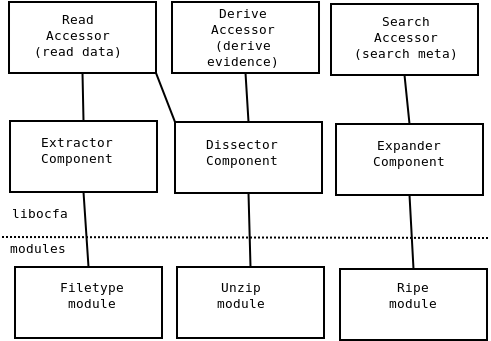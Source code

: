 <?xml version="1.0" encoding="UTF-8"?>
<dia:diagram xmlns:dia="http://www.lysator.liu.se/~alla/dia/">
  <dia:layer name="Background" visible="true">
    <dia:object type="Standard - Box" version="0" id="O0">
      <dia:attribute name="obj_pos">
        <dia:point val="0.6,1.3"/>
      </dia:attribute>
      <dia:attribute name="obj_bb">
        <dia:rectangle val="0.55,1.25;8,4.9"/>
      </dia:attribute>
      <dia:attribute name="elem_corner">
        <dia:point val="0.6,1.3"/>
      </dia:attribute>
      <dia:attribute name="elem_width">
        <dia:real val="7.35"/>
      </dia:attribute>
      <dia:attribute name="elem_height">
        <dia:real val="3.55"/>
      </dia:attribute>
      <dia:attribute name="show_background">
        <dia:boolean val="true"/>
      </dia:attribute>
    </dia:object>
    <dia:object type="Standard - Box" version="0" id="O1">
      <dia:attribute name="obj_pos">
        <dia:point val="16.7,1.4"/>
      </dia:attribute>
      <dia:attribute name="obj_bb">
        <dia:rectangle val="16.65,1.35;24.1,5"/>
      </dia:attribute>
      <dia:attribute name="elem_corner">
        <dia:point val="16.7,1.4"/>
      </dia:attribute>
      <dia:attribute name="elem_width">
        <dia:real val="7.35"/>
      </dia:attribute>
      <dia:attribute name="elem_height">
        <dia:real val="3.55"/>
      </dia:attribute>
      <dia:attribute name="show_background">
        <dia:boolean val="true"/>
      </dia:attribute>
    </dia:object>
    <dia:object type="Standard - Box" version="0" id="O2">
      <dia:attribute name="obj_pos">
        <dia:point val="8.75,1.3"/>
      </dia:attribute>
      <dia:attribute name="obj_bb">
        <dia:rectangle val="8.7,1.25;16.15,4.9"/>
      </dia:attribute>
      <dia:attribute name="elem_corner">
        <dia:point val="8.75,1.3"/>
      </dia:attribute>
      <dia:attribute name="elem_width">
        <dia:real val="7.35"/>
      </dia:attribute>
      <dia:attribute name="elem_height">
        <dia:real val="3.55"/>
      </dia:attribute>
      <dia:attribute name="show_background">
        <dia:boolean val="true"/>
      </dia:attribute>
    </dia:object>
    <dia:object type="Standard - Box" version="0" id="O3">
      <dia:attribute name="obj_pos">
        <dia:point val="0.65,7.25"/>
      </dia:attribute>
      <dia:attribute name="obj_bb">
        <dia:rectangle val="0.6,7.2;8.05,10.85"/>
      </dia:attribute>
      <dia:attribute name="elem_corner">
        <dia:point val="0.65,7.25"/>
      </dia:attribute>
      <dia:attribute name="elem_width">
        <dia:real val="7.35"/>
      </dia:attribute>
      <dia:attribute name="elem_height">
        <dia:real val="3.55"/>
      </dia:attribute>
      <dia:attribute name="show_background">
        <dia:boolean val="true"/>
      </dia:attribute>
    </dia:object>
    <dia:object type="Standard - Box" version="0" id="O4">
      <dia:attribute name="obj_pos">
        <dia:point val="8.9,7.3"/>
      </dia:attribute>
      <dia:attribute name="obj_bb">
        <dia:rectangle val="8.85,7.25;16.3,10.9"/>
      </dia:attribute>
      <dia:attribute name="elem_corner">
        <dia:point val="8.9,7.3"/>
      </dia:attribute>
      <dia:attribute name="elem_width">
        <dia:real val="7.35"/>
      </dia:attribute>
      <dia:attribute name="elem_height">
        <dia:real val="3.55"/>
      </dia:attribute>
      <dia:attribute name="show_background">
        <dia:boolean val="true"/>
      </dia:attribute>
    </dia:object>
    <dia:object type="Standard - Box" version="0" id="O5">
      <dia:attribute name="obj_pos">
        <dia:point val="16.95,7.4"/>
      </dia:attribute>
      <dia:attribute name="obj_bb">
        <dia:rectangle val="16.9,7.35;24.35,11"/>
      </dia:attribute>
      <dia:attribute name="elem_corner">
        <dia:point val="16.95,7.4"/>
      </dia:attribute>
      <dia:attribute name="elem_width">
        <dia:real val="7.35"/>
      </dia:attribute>
      <dia:attribute name="elem_height">
        <dia:real val="3.55"/>
      </dia:attribute>
      <dia:attribute name="show_background">
        <dia:boolean val="true"/>
      </dia:attribute>
    </dia:object>
    <dia:object type="Standard - Box" version="0" id="O6">
      <dia:attribute name="obj_pos">
        <dia:point val="0.9,14.55"/>
      </dia:attribute>
      <dia:attribute name="obj_bb">
        <dia:rectangle val="0.85,14.5;8.3,18.15"/>
      </dia:attribute>
      <dia:attribute name="elem_corner">
        <dia:point val="0.9,14.55"/>
      </dia:attribute>
      <dia:attribute name="elem_width">
        <dia:real val="7.35"/>
      </dia:attribute>
      <dia:attribute name="elem_height">
        <dia:real val="3.55"/>
      </dia:attribute>
      <dia:attribute name="show_background">
        <dia:boolean val="true"/>
      </dia:attribute>
    </dia:object>
    <dia:object type="Standard - Box" version="0" id="O7">
      <dia:attribute name="obj_pos">
        <dia:point val="9,14.55"/>
      </dia:attribute>
      <dia:attribute name="obj_bb">
        <dia:rectangle val="8.95,14.5;16.4,18.15"/>
      </dia:attribute>
      <dia:attribute name="elem_corner">
        <dia:point val="9,14.55"/>
      </dia:attribute>
      <dia:attribute name="elem_width">
        <dia:real val="7.35"/>
      </dia:attribute>
      <dia:attribute name="elem_height">
        <dia:real val="3.55"/>
      </dia:attribute>
      <dia:attribute name="show_background">
        <dia:boolean val="true"/>
      </dia:attribute>
    </dia:object>
    <dia:object type="Standard - Box" version="0" id="O8">
      <dia:attribute name="obj_pos">
        <dia:point val="17.15,14.65"/>
      </dia:attribute>
      <dia:attribute name="obj_bb">
        <dia:rectangle val="17.1,14.6;24.55,18.25"/>
      </dia:attribute>
      <dia:attribute name="elem_corner">
        <dia:point val="17.15,14.65"/>
      </dia:attribute>
      <dia:attribute name="elem_width">
        <dia:real val="7.35"/>
      </dia:attribute>
      <dia:attribute name="elem_height">
        <dia:real val="3.55"/>
      </dia:attribute>
      <dia:attribute name="show_background">
        <dia:boolean val="true"/>
      </dia:attribute>
    </dia:object>
    <dia:object type="Standard - Line" version="0" id="O9">
      <dia:attribute name="obj_pos">
        <dia:point val="0.25,13.05"/>
      </dia:attribute>
      <dia:attribute name="obj_bb">
        <dia:rectangle val="0.2,13.0;24.65,13.15"/>
      </dia:attribute>
      <dia:attribute name="conn_endpoints">
        <dia:point val="0.25,13.05"/>
        <dia:point val="24.6,13.1"/>
      </dia:attribute>
      <dia:attribute name="numcp">
        <dia:int val="1"/>
      </dia:attribute>
      <dia:attribute name="line_style">
        <dia:enum val="4"/>
      </dia:attribute>
    </dia:object>
    <dia:object type="Standard - Text" version="0" id="O10">
      <dia:attribute name="obj_pos">
        <dia:point val="2.1,12.1"/>
      </dia:attribute>
      <dia:attribute name="obj_bb">
        <dia:rectangle val="0.318,11.505;3.882,12.305"/>
      </dia:attribute>
      <dia:attribute name="text">
        <dia:composite type="text">
          <dia:attribute name="string">
            <dia:string>#libocfa#</dia:string>
          </dia:attribute>
          <dia:attribute name="font">
            <dia:font name="Courier"/>
          </dia:attribute>
          <dia:attribute name="height">
            <dia:real val="0.8"/>
          </dia:attribute>
          <dia:attribute name="pos">
            <dia:point val="2.1,12.1"/>
          </dia:attribute>
          <dia:attribute name="color">
            <dia:color val="#000000"/>
          </dia:attribute>
          <dia:attribute name="alignment">
            <dia:enum val="1"/>
          </dia:attribute>
        </dia:composite>
      </dia:attribute>
    </dia:object>
    <dia:object type="Standard - Text" version="0" id="O11">
      <dia:attribute name="obj_pos">
        <dia:point val="2.05,13.85"/>
      </dia:attribute>
      <dia:attribute name="obj_bb">
        <dia:rectangle val="0.246,13.255;3.854,14.055"/>
      </dia:attribute>
      <dia:attribute name="text">
        <dia:composite type="text">
          <dia:attribute name="string">
            <dia:string>#modules#</dia:string>
          </dia:attribute>
          <dia:attribute name="font">
            <dia:font name="Courier"/>
          </dia:attribute>
          <dia:attribute name="height">
            <dia:real val="0.8"/>
          </dia:attribute>
          <dia:attribute name="pos">
            <dia:point val="2.05,13.85"/>
          </dia:attribute>
          <dia:attribute name="color">
            <dia:color val="#000000"/>
          </dia:attribute>
          <dia:attribute name="alignment">
            <dia:enum val="1"/>
          </dia:attribute>
        </dia:composite>
      </dia:attribute>
    </dia:object>
    <dia:object type="Standard - Line" version="0" id="O12">
      <dia:attribute name="obj_pos">
        <dia:point val="4.325,10.8"/>
      </dia:attribute>
      <dia:attribute name="obj_bb">
        <dia:rectangle val="4.272,10.747;4.628,14.603"/>
      </dia:attribute>
      <dia:attribute name="conn_endpoints">
        <dia:point val="4.325,10.8"/>
        <dia:point val="4.575,14.55"/>
      </dia:attribute>
      <dia:attribute name="numcp">
        <dia:int val="1"/>
      </dia:attribute>
      <dia:connections>
        <dia:connection handle="0" to="O3" connection="6"/>
        <dia:connection handle="1" to="O6" connection="1"/>
      </dia:connections>
    </dia:object>
    <dia:object type="Standard - Line" version="0" id="O13">
      <dia:attribute name="obj_pos">
        <dia:point val="12.575,10.85"/>
      </dia:attribute>
      <dia:attribute name="obj_bb">
        <dia:rectangle val="12.524,10.799;12.726,14.601"/>
      </dia:attribute>
      <dia:attribute name="conn_endpoints">
        <dia:point val="12.575,10.85"/>
        <dia:point val="12.675,14.55"/>
      </dia:attribute>
      <dia:attribute name="numcp">
        <dia:int val="1"/>
      </dia:attribute>
      <dia:connections>
        <dia:connection handle="0" to="O4" connection="6"/>
        <dia:connection handle="1" to="O7" connection="1"/>
      </dia:connections>
    </dia:object>
    <dia:object type="Standard - Line" version="0" id="O14">
      <dia:attribute name="obj_pos">
        <dia:point val="20.625,10.95"/>
      </dia:attribute>
      <dia:attribute name="obj_bb">
        <dia:rectangle val="20.572,10.897;20.878,14.703"/>
      </dia:attribute>
      <dia:attribute name="conn_endpoints">
        <dia:point val="20.625,10.95"/>
        <dia:point val="20.825,14.65"/>
      </dia:attribute>
      <dia:attribute name="numcp">
        <dia:int val="1"/>
      </dia:attribute>
      <dia:connections>
        <dia:connection handle="0" to="O5" connection="6"/>
        <dia:connection handle="1" to="O8" connection="1"/>
      </dia:connections>
    </dia:object>
    <dia:object type="Standard - Line" version="0" id="O15">
      <dia:attribute name="obj_pos">
        <dia:point val="4.275,4.85"/>
      </dia:attribute>
      <dia:attribute name="obj_bb">
        <dia:rectangle val="4.224,4.799;4.376,7.301"/>
      </dia:attribute>
      <dia:attribute name="conn_endpoints">
        <dia:point val="4.275,4.85"/>
        <dia:point val="4.325,7.25"/>
      </dia:attribute>
      <dia:attribute name="numcp">
        <dia:int val="1"/>
      </dia:attribute>
      <dia:connections>
        <dia:connection handle="0" to="O0" connection="6"/>
        <dia:connection handle="1" to="O3" connection="1"/>
      </dia:connections>
    </dia:object>
    <dia:object type="Standard - Line" version="0" id="O16">
      <dia:attribute name="obj_pos">
        <dia:point val="12.425,4.85"/>
      </dia:attribute>
      <dia:attribute name="obj_bb">
        <dia:rectangle val="12.372,4.797;12.628,7.353"/>
      </dia:attribute>
      <dia:attribute name="conn_endpoints">
        <dia:point val="12.425,4.85"/>
        <dia:point val="12.575,7.3"/>
      </dia:attribute>
      <dia:attribute name="numcp">
        <dia:int val="1"/>
      </dia:attribute>
      <dia:connections>
        <dia:connection handle="0" to="O2" connection="6"/>
        <dia:connection handle="1" to="O4" connection="1"/>
      </dia:connections>
    </dia:object>
    <dia:object type="Standard - Line" version="0" id="O17">
      <dia:attribute name="obj_pos">
        <dia:point val="20.375,4.95"/>
      </dia:attribute>
      <dia:attribute name="obj_bb">
        <dia:rectangle val="20.32,4.895;20.68,7.455"/>
      </dia:attribute>
      <dia:attribute name="conn_endpoints">
        <dia:point val="20.375,4.95"/>
        <dia:point val="20.625,7.4"/>
      </dia:attribute>
      <dia:attribute name="numcp">
        <dia:int val="1"/>
      </dia:attribute>
      <dia:connections>
        <dia:connection handle="0" to="O1" connection="6"/>
        <dia:connection handle="1" to="O5" connection="1"/>
      </dia:connections>
    </dia:object>
    <dia:object type="Standard - Line" version="0" id="O18">
      <dia:attribute name="obj_pos">
        <dia:point val="7.95,4.85"/>
      </dia:attribute>
      <dia:attribute name="obj_bb">
        <dia:rectangle val="7.885,4.785;8.965,7.365"/>
      </dia:attribute>
      <dia:attribute name="conn_endpoints">
        <dia:point val="7.95,4.85"/>
        <dia:point val="8.9,7.3"/>
      </dia:attribute>
      <dia:attribute name="numcp">
        <dia:int val="1"/>
      </dia:attribute>
      <dia:connections>
        <dia:connection handle="0" to="O0" connection="7"/>
        <dia:connection handle="1" to="O4" connection="0"/>
      </dia:connections>
    </dia:object>
    <dia:object type="Standard - Text" version="0" id="O19">
      <dia:attribute name="obj_pos">
        <dia:point val="4.05,2.4"/>
      </dia:attribute>
      <dia:attribute name="obj_bb">
        <dia:rectangle val="1.351,1.755;6.699,4.305"/>
      </dia:attribute>
      <dia:attribute name="text">
        <dia:composite type="text">
          <dia:attribute name="string">
            <dia:string>#Read
Accessor
(read data)#</dia:string>
          </dia:attribute>
          <dia:attribute name="font">
            <dia:font name="Courier"/>
          </dia:attribute>
          <dia:attribute name="height">
            <dia:real val="0.8"/>
          </dia:attribute>
          <dia:attribute name="pos">
            <dia:point val="4.05,2.4"/>
          </dia:attribute>
          <dia:attribute name="color">
            <dia:color val="#000000"/>
          </dia:attribute>
          <dia:attribute name="alignment">
            <dia:enum val="1"/>
          </dia:attribute>
        </dia:composite>
      </dia:attribute>
    </dia:object>
    <dia:object type="Standard - Text" version="0" id="O20">
      <dia:attribute name="obj_pos">
        <dia:point val="12.3,2.1"/>
      </dia:attribute>
      <dia:attribute name="obj_bb">
        <dia:rectangle val="10.087,1.455;14.563,4.805"/>
      </dia:attribute>
      <dia:attribute name="text">
        <dia:composite type="text">
          <dia:attribute name="string">
            <dia:string>#Derive
Accessor
(derive
evidence)#</dia:string>
          </dia:attribute>
          <dia:attribute name="font">
            <dia:font name="Courier"/>
          </dia:attribute>
          <dia:attribute name="height">
            <dia:real val="0.8"/>
          </dia:attribute>
          <dia:attribute name="pos">
            <dia:point val="12.3,2.1"/>
          </dia:attribute>
          <dia:attribute name="color">
            <dia:color val="#000000"/>
          </dia:attribute>
          <dia:attribute name="alignment">
            <dia:enum val="1"/>
          </dia:attribute>
        </dia:composite>
      </dia:attribute>
    </dia:object>
    <dia:object type="Standard - Text" version="0" id="O21">
      <dia:attribute name="obj_pos">
        <dia:point val="20.45,2.5"/>
      </dia:attribute>
      <dia:attribute name="obj_bb">
        <dia:rectangle val="17.223,1.855;23.627,4.405"/>
      </dia:attribute>
      <dia:attribute name="text">
        <dia:composite type="text">
          <dia:attribute name="string">
            <dia:string>#Search
Accessor
(search meta)#</dia:string>
          </dia:attribute>
          <dia:attribute name="font">
            <dia:font name="Courier"/>
          </dia:attribute>
          <dia:attribute name="height">
            <dia:real val="0.8"/>
          </dia:attribute>
          <dia:attribute name="pos">
            <dia:point val="20.45,2.5"/>
          </dia:attribute>
          <dia:attribute name="color">
            <dia:color val="#000000"/>
          </dia:attribute>
          <dia:attribute name="alignment">
            <dia:enum val="1"/>
          </dia:attribute>
        </dia:composite>
      </dia:attribute>
    </dia:object>
    <dia:object type="Standard - Text" version="0" id="O22">
      <dia:attribute name="obj_pos">
        <dia:point val="4,8.55"/>
      </dia:attribute>
      <dia:attribute name="obj_bb">
        <dia:rectangle val="1.664,7.955;6.336,9.555"/>
      </dia:attribute>
      <dia:attribute name="text">
        <dia:composite type="text">
          <dia:attribute name="string">
            <dia:string>#Extractor
Component#</dia:string>
          </dia:attribute>
          <dia:attribute name="font">
            <dia:font name="Courier"/>
          </dia:attribute>
          <dia:attribute name="height">
            <dia:real val="0.8"/>
          </dia:attribute>
          <dia:attribute name="pos">
            <dia:point val="4,8.55"/>
          </dia:attribute>
          <dia:attribute name="color">
            <dia:color val="#000000"/>
          </dia:attribute>
          <dia:attribute name="alignment">
            <dia:enum val="1"/>
          </dia:attribute>
        </dia:composite>
      </dia:attribute>
    </dia:object>
    <dia:object type="Standard - Text" version="0" id="O23">
      <dia:attribute name="obj_pos">
        <dia:point val="12.25,8.65"/>
      </dia:attribute>
      <dia:attribute name="obj_bb">
        <dia:rectangle val="9.9,8.055;14.6,9.655"/>
      </dia:attribute>
      <dia:attribute name="text">
        <dia:composite type="text">
          <dia:attribute name="string">
            <dia:string>#Dissector
Component#</dia:string>
          </dia:attribute>
          <dia:attribute name="font">
            <dia:font name="Courier"/>
          </dia:attribute>
          <dia:attribute name="height">
            <dia:real val="0.8"/>
          </dia:attribute>
          <dia:attribute name="pos">
            <dia:point val="12.25,8.65"/>
          </dia:attribute>
          <dia:attribute name="color">
            <dia:color val="#000000"/>
          </dia:attribute>
          <dia:attribute name="alignment">
            <dia:enum val="1"/>
          </dia:attribute>
        </dia:composite>
      </dia:attribute>
    </dia:object>
    <dia:object type="Standard - Text" version="0" id="O24">
      <dia:attribute name="obj_pos">
        <dia:point val="20.6,8.7"/>
      </dia:attribute>
      <dia:attribute name="obj_bb">
        <dia:rectangle val="18.281,8.105;22.919,9.705"/>
      </dia:attribute>
      <dia:attribute name="text">
        <dia:composite type="text">
          <dia:attribute name="string">
            <dia:string>#Expander
Component#</dia:string>
          </dia:attribute>
          <dia:attribute name="font">
            <dia:font name="Courier"/>
          </dia:attribute>
          <dia:attribute name="height">
            <dia:real val="0.8"/>
          </dia:attribute>
          <dia:attribute name="pos">
            <dia:point val="20.6,8.7"/>
          </dia:attribute>
          <dia:attribute name="color">
            <dia:color val="#000000"/>
          </dia:attribute>
          <dia:attribute name="alignment">
            <dia:enum val="1"/>
          </dia:attribute>
        </dia:composite>
      </dia:attribute>
    </dia:object>
    <dia:object type="Standard - Text" version="0" id="O25">
      <dia:attribute name="obj_pos">
        <dia:point val="4.75,15.8"/>
      </dia:attribute>
      <dia:attribute name="obj_bb">
        <dia:rectangle val="2.686,15.205;6.814,16.805"/>
      </dia:attribute>
      <dia:attribute name="text">
        <dia:composite type="text">
          <dia:attribute name="string">
            <dia:string>#Filetype
module#</dia:string>
          </dia:attribute>
          <dia:attribute name="font">
            <dia:font name="Courier"/>
          </dia:attribute>
          <dia:attribute name="height">
            <dia:real val="0.8"/>
          </dia:attribute>
          <dia:attribute name="pos">
            <dia:point val="4.75,15.8"/>
          </dia:attribute>
          <dia:attribute name="color">
            <dia:color val="#000000"/>
          </dia:attribute>
          <dia:attribute name="alignment">
            <dia:enum val="1"/>
          </dia:attribute>
        </dia:composite>
      </dia:attribute>
    </dia:object>
    <dia:object type="Standard - Text" version="0" id="O26">
      <dia:attribute name="obj_pos">
        <dia:point val="12.2,15.8"/>
      </dia:attribute>
      <dia:attribute name="obj_bb">
        <dia:rectangle val="10.634,15.205;13.766,16.805"/>
      </dia:attribute>
      <dia:attribute name="text">
        <dia:composite type="text">
          <dia:attribute name="string">
            <dia:string>#Unzip
module#</dia:string>
          </dia:attribute>
          <dia:attribute name="font">
            <dia:font name="Courier"/>
          </dia:attribute>
          <dia:attribute name="height">
            <dia:real val="0.8"/>
          </dia:attribute>
          <dia:attribute name="pos">
            <dia:point val="12.2,15.8"/>
          </dia:attribute>
          <dia:attribute name="color">
            <dia:color val="#000000"/>
          </dia:attribute>
          <dia:attribute name="alignment">
            <dia:enum val="1"/>
          </dia:attribute>
        </dia:composite>
      </dia:attribute>
    </dia:object>
    <dia:object type="Standard - Text" version="0" id="O27">
      <dia:attribute name="obj_pos">
        <dia:point val="20.8,15.8"/>
      </dia:attribute>
      <dia:attribute name="obj_bb">
        <dia:rectangle val="19.234,15.205;22.366,16.805"/>
      </dia:attribute>
      <dia:attribute name="text">
        <dia:composite type="text">
          <dia:attribute name="string">
            <dia:string>#Ripe
module#</dia:string>
          </dia:attribute>
          <dia:attribute name="font">
            <dia:font name="Courier"/>
          </dia:attribute>
          <dia:attribute name="height">
            <dia:real val="0.8"/>
          </dia:attribute>
          <dia:attribute name="pos">
            <dia:point val="20.8,15.8"/>
          </dia:attribute>
          <dia:attribute name="color">
            <dia:color val="#000000"/>
          </dia:attribute>
          <dia:attribute name="alignment">
            <dia:enum val="1"/>
          </dia:attribute>
        </dia:composite>
      </dia:attribute>
    </dia:object>
  </dia:layer>
</dia:diagram>
